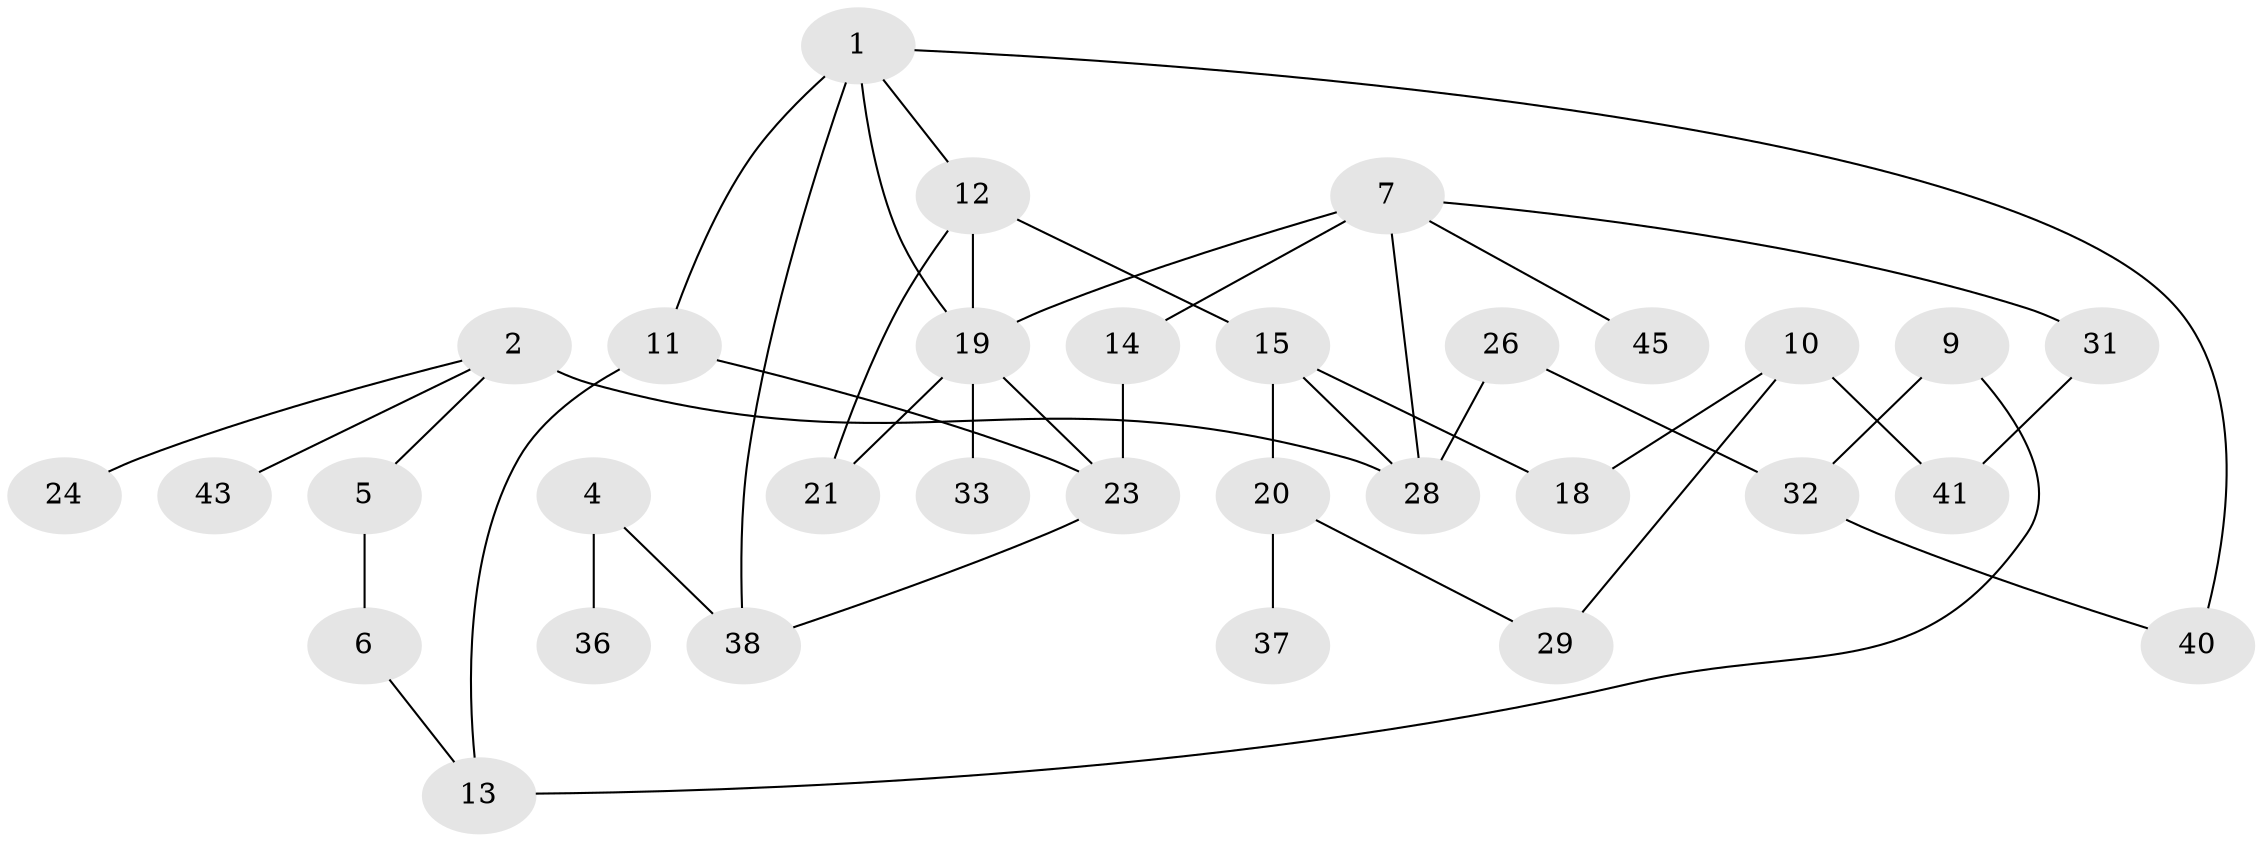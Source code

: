 // original degree distribution, {1: 0.33707865168539325, 3: 0.19101123595505617, 0: 0.12359550561797752, 2: 0.1797752808988764, 4: 0.11235955056179775, 5: 0.056179775280898875}
// Generated by graph-tools (version 1.1) at 2025/48/03/04/25 22:48:15]
// undirected, 32 vertices, 42 edges
graph export_dot {
  node [color=gray90,style=filled];
  1;
  2;
  4;
  5;
  6;
  7;
  9;
  10;
  11;
  12;
  13;
  14;
  15;
  18;
  19;
  20;
  21;
  23;
  24;
  26;
  28;
  29;
  31;
  32;
  33;
  36;
  37;
  38;
  40;
  41;
  43;
  45;
  1 -- 11 [weight=1.0];
  1 -- 12 [weight=1.0];
  1 -- 19 [weight=1.0];
  1 -- 38 [weight=1.0];
  1 -- 40 [weight=1.0];
  2 -- 5 [weight=1.0];
  2 -- 24 [weight=1.0];
  2 -- 28 [weight=6.0];
  2 -- 43 [weight=1.0];
  4 -- 36 [weight=1.0];
  4 -- 38 [weight=1.0];
  5 -- 6 [weight=1.0];
  6 -- 13 [weight=1.0];
  7 -- 14 [weight=1.0];
  7 -- 19 [weight=1.0];
  7 -- 28 [weight=1.0];
  7 -- 31 [weight=1.0];
  7 -- 45 [weight=1.0];
  9 -- 13 [weight=1.0];
  9 -- 32 [weight=1.0];
  10 -- 18 [weight=1.0];
  10 -- 29 [weight=1.0];
  10 -- 41 [weight=1.0];
  11 -- 13 [weight=1.0];
  11 -- 23 [weight=1.0];
  12 -- 15 [weight=1.0];
  12 -- 19 [weight=1.0];
  12 -- 21 [weight=1.0];
  14 -- 23 [weight=1.0];
  15 -- 18 [weight=1.0];
  15 -- 20 [weight=2.0];
  15 -- 28 [weight=2.0];
  19 -- 21 [weight=1.0];
  19 -- 23 [weight=1.0];
  19 -- 33 [weight=1.0];
  20 -- 29 [weight=1.0];
  20 -- 37 [weight=2.0];
  23 -- 38 [weight=1.0];
  26 -- 28 [weight=1.0];
  26 -- 32 [weight=1.0];
  31 -- 41 [weight=1.0];
  32 -- 40 [weight=1.0];
}

